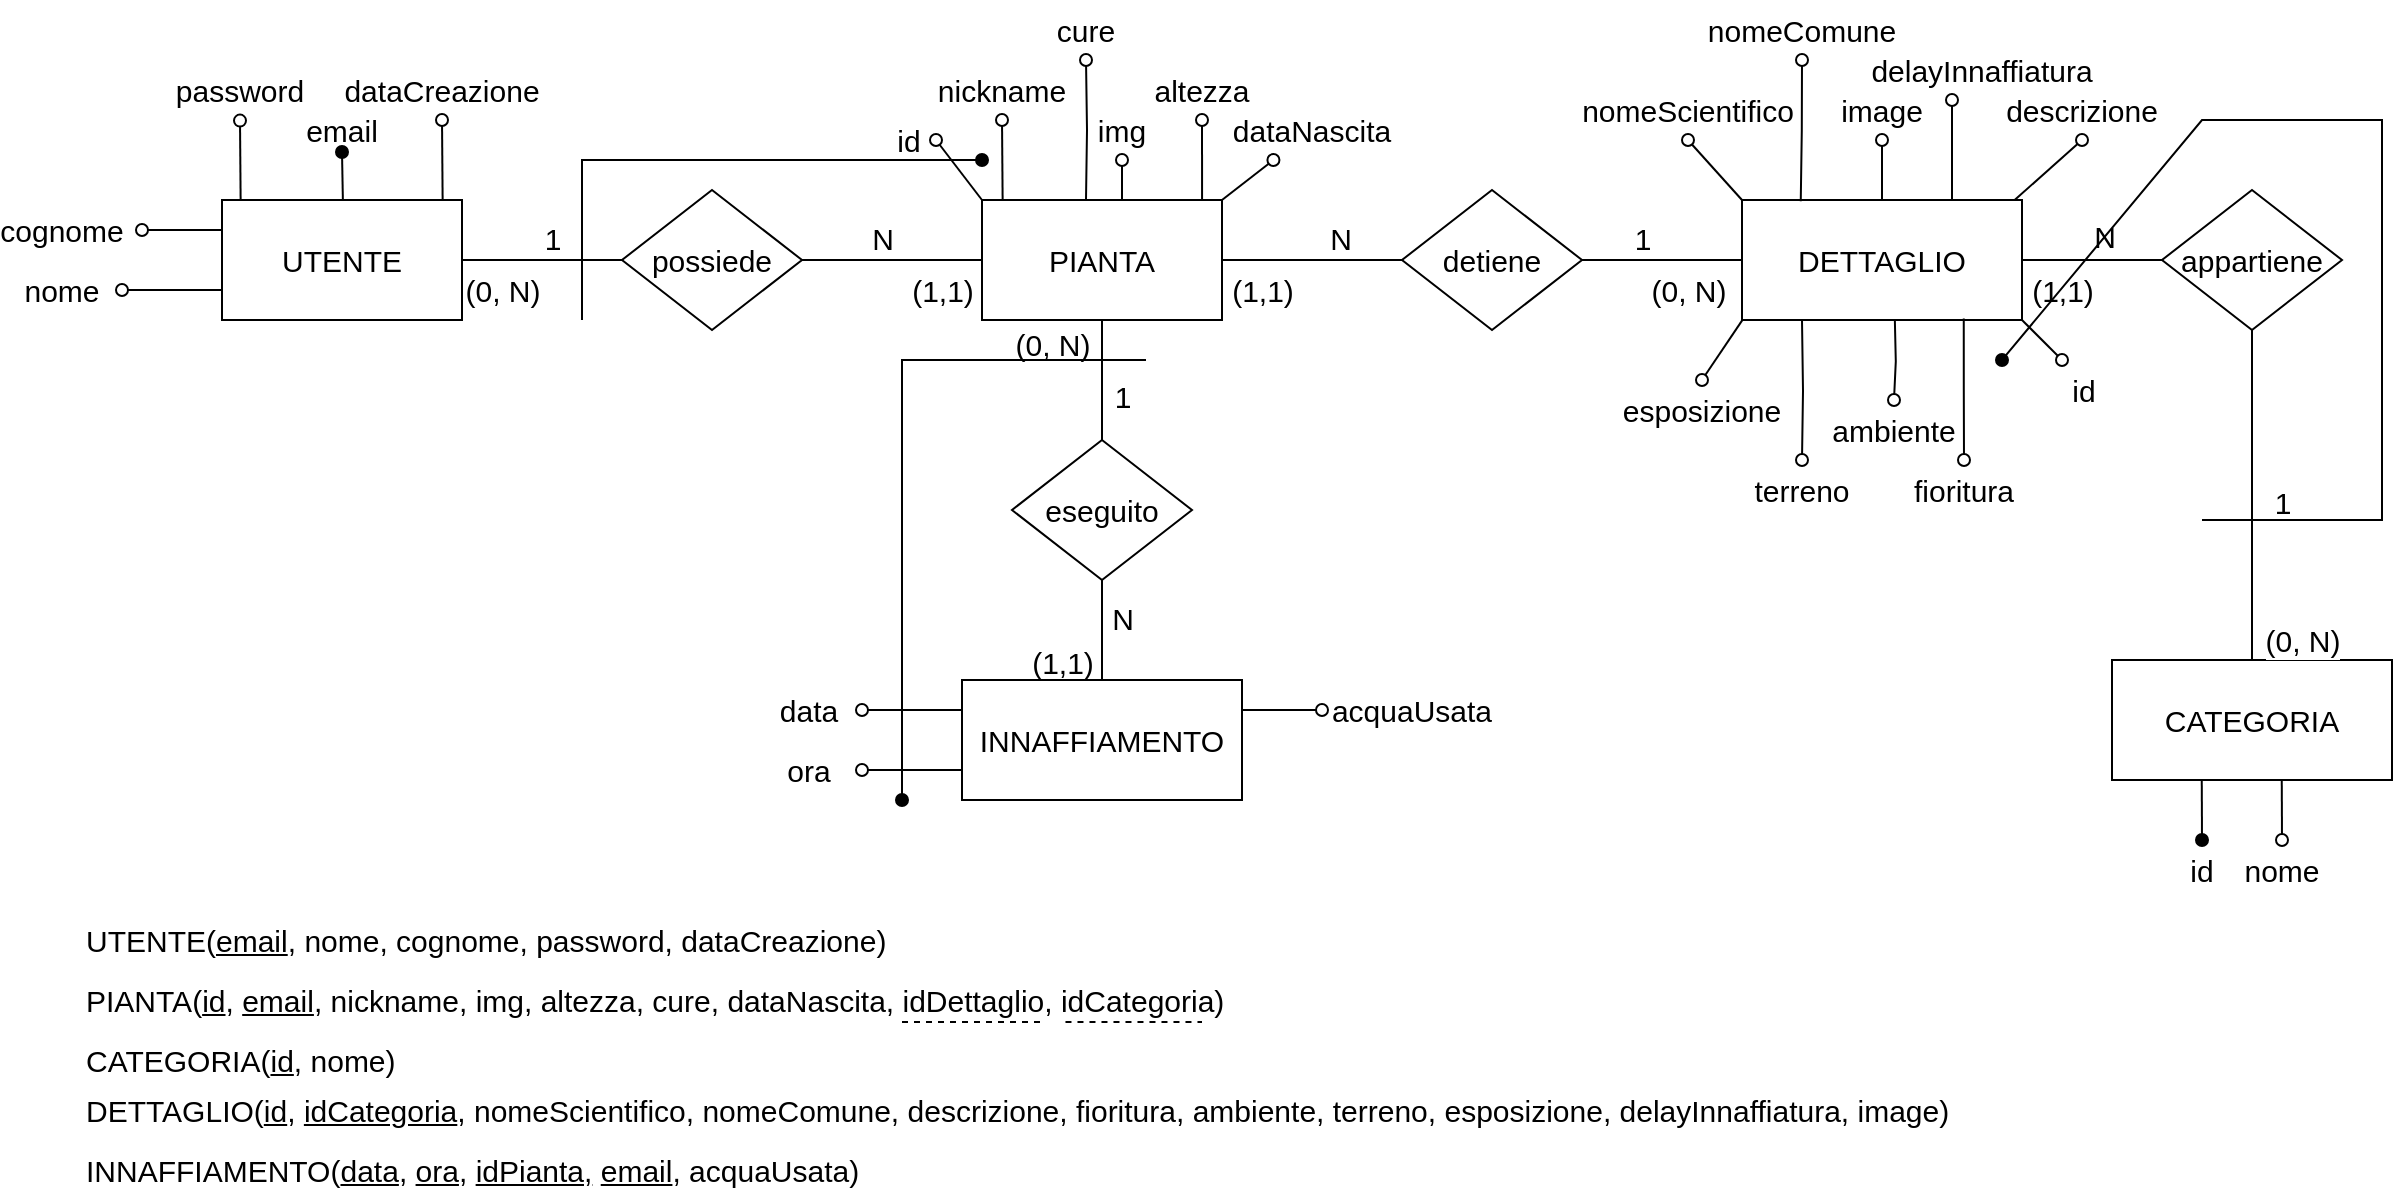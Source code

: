 <mxfile>
    <diagram name="Pagina-1" id="2FTz808jugDv5oUOylLB">
        <mxGraphModel dx="1500" dy="1078" grid="1" gridSize="10" guides="1" tooltips="1" connect="1" arrows="1" fold="1" page="1" pageScale="1" pageWidth="1654" pageHeight="1169" math="0" shadow="0">
            <root>
                <mxCell id="0"/>
                <mxCell id="1" parent="0"/>
                <mxCell id="IASzXW3OIHH04ZZgrj7t-2" style="edgeStyle=orthogonalEdgeStyle;rounded=0;orthogonalLoop=1;jettySize=auto;html=1;fontSize=15;endArrow=oval;endFill=1;exitX=0.763;exitY=0.004;exitDx=0;exitDy=0;exitPerimeter=0;" parent="1" edge="1">
                    <mxGeometry relative="1" as="geometry">
                        <mxPoint x="180" y="176" as="targetPoint"/>
                        <mxPoint x="180.56" y="206.54" as="sourcePoint"/>
                    </mxGeometry>
                </mxCell>
                <mxCell id="IASzXW3OIHH04ZZgrj7t-7" style="edgeStyle=orthogonalEdgeStyle;rounded=0;orthogonalLoop=1;jettySize=auto;html=1;entryX=0.5;entryY=1;entryDx=0;entryDy=0;fontSize=15;endArrow=oval;endFill=0;exitX=0.261;exitY=-0.005;exitDx=0;exitDy=0;exitPerimeter=0;" parent="1" target="IASzXW3OIHH04ZZgrj7t-6" edge="1">
                    <mxGeometry relative="1" as="geometry">
                        <mxPoint x="129.32" y="200.0" as="sourcePoint"/>
                    </mxGeometry>
                </mxCell>
                <mxCell id="IASzXW3OIHH04ZZgrj7t-10" style="edgeStyle=orthogonalEdgeStyle;rounded=0;orthogonalLoop=1;jettySize=auto;html=1;fontSize=15;endArrow=oval;endFill=0;exitX=0;exitY=0.75;exitDx=0;exitDy=0;" parent="1" source="IASzXW3OIHH04ZZgrj7t-1" target="IASzXW3OIHH04ZZgrj7t-5" edge="1">
                    <mxGeometry relative="1" as="geometry"/>
                </mxCell>
                <mxCell id="IASzXW3OIHH04ZZgrj7t-28" style="edgeStyle=none;rounded=0;orthogonalLoop=1;jettySize=auto;html=1;fontSize=15;endArrow=none;endFill=0;" parent="1" source="IASzXW3OIHH04ZZgrj7t-1" target="IASzXW3OIHH04ZZgrj7t-27" edge="1">
                    <mxGeometry relative="1" as="geometry"/>
                </mxCell>
                <mxCell id="IASzXW3OIHH04ZZgrj7t-30" value="(0, N)" style="edgeLabel;html=1;align=center;verticalAlign=middle;resizable=0;points=[];fontSize=15;" parent="IASzXW3OIHH04ZZgrj7t-28" vertex="1" connectable="0">
                    <mxGeometry x="-0.494" y="-1" relative="1" as="geometry">
                        <mxPoint y="14" as="offset"/>
                    </mxGeometry>
                </mxCell>
                <mxCell id="IASzXW3OIHH04ZZgrj7t-32" value="1" style="edgeLabel;html=1;align=center;verticalAlign=middle;resizable=0;points=[];fontSize=15;" parent="IASzXW3OIHH04ZZgrj7t-28" vertex="1" connectable="0">
                    <mxGeometry x="0.125" relative="1" as="geometry">
                        <mxPoint y="-11" as="offset"/>
                    </mxGeometry>
                </mxCell>
                <mxCell id="IASzXW3OIHH04ZZgrj7t-1" value="UTENTE" style="rounded=0;whiteSpace=wrap;html=1;fontSize=15;" parent="1" vertex="1">
                    <mxGeometry x="120" y="200" width="120" height="60" as="geometry"/>
                </mxCell>
                <mxCell id="IASzXW3OIHH04ZZgrj7t-3" value="email" style="text;html=1;strokeColor=none;fillColor=none;align=center;verticalAlign=middle;whiteSpace=wrap;rounded=0;fontSize=15;" parent="1" vertex="1">
                    <mxGeometry x="150" y="150" width="60" height="30" as="geometry"/>
                </mxCell>
                <mxCell id="IASzXW3OIHH04ZZgrj7t-4" value="cognome" style="text;html=1;strokeColor=none;fillColor=none;align=center;verticalAlign=middle;whiteSpace=wrap;rounded=0;fontSize=15;" parent="1" vertex="1">
                    <mxGeometry x="10" y="200" width="60" height="30" as="geometry"/>
                </mxCell>
                <mxCell id="IASzXW3OIHH04ZZgrj7t-5" value="nome" style="text;html=1;strokeColor=none;fillColor=none;align=center;verticalAlign=middle;whiteSpace=wrap;rounded=0;fontSize=15;" parent="1" vertex="1">
                    <mxGeometry x="10" y="230" width="60" height="30" as="geometry"/>
                </mxCell>
                <mxCell id="IASzXW3OIHH04ZZgrj7t-6" value="password" style="text;html=1;strokeColor=none;fillColor=none;align=center;verticalAlign=middle;whiteSpace=wrap;rounded=0;fontSize=15;" parent="1" vertex="1">
                    <mxGeometry x="99" y="130.3" width="60" height="30" as="geometry"/>
                </mxCell>
                <mxCell id="IASzXW3OIHH04ZZgrj7t-9" style="edgeStyle=orthogonalEdgeStyle;rounded=0;orthogonalLoop=1;jettySize=auto;html=1;fontSize=15;endArrow=oval;endFill=0;exitX=0;exitY=0.25;exitDx=0;exitDy=0;" parent="1" source="IASzXW3OIHH04ZZgrj7t-1" edge="1">
                    <mxGeometry relative="1" as="geometry">
                        <mxPoint x="161.32" y="209.7" as="sourcePoint"/>
                        <mxPoint x="80" y="215" as="targetPoint"/>
                        <Array as="points">
                            <mxPoint x="80" y="215"/>
                            <mxPoint x="80" y="215"/>
                        </Array>
                    </mxGeometry>
                </mxCell>
                <mxCell id="IASzXW3OIHH04ZZgrj7t-11" style="edgeStyle=orthogonalEdgeStyle;rounded=0;orthogonalLoop=1;jettySize=auto;html=1;fontSize=15;endArrow=oval;endFill=0;entryX=0.5;entryY=1;entryDx=0;entryDy=0;exitX=0.763;exitY=0.004;exitDx=0;exitDy=0;exitPerimeter=0;" parent="1" target="IASzXW3OIHH04ZZgrj7t-15" edge="1">
                    <mxGeometry relative="1" as="geometry">
                        <mxPoint x="569.97" y="160" as="targetPoint"/>
                        <mxPoint x="571.56" y="200.24" as="sourcePoint"/>
                    </mxGeometry>
                </mxCell>
                <mxCell id="IASzXW3OIHH04ZZgrj7t-12" style="edgeStyle=orthogonalEdgeStyle;rounded=0;orthogonalLoop=1;jettySize=auto;html=1;entryX=0.5;entryY=1;entryDx=0;entryDy=0;fontSize=15;endArrow=oval;endFill=0;exitX=0.261;exitY=-0.005;exitDx=0;exitDy=0;exitPerimeter=0;" parent="1" target="IASzXW3OIHH04ZZgrj7t-18" edge="1">
                    <mxGeometry relative="1" as="geometry">
                        <mxPoint x="510.32" y="199.7" as="sourcePoint"/>
                    </mxGeometry>
                </mxCell>
                <mxCell id="IASzXW3OIHH04ZZgrj7t-13" style="rounded=0;orthogonalLoop=1;jettySize=auto;html=1;fontSize=15;endArrow=oval;endFill=0;exitX=1;exitY=0;exitDx=0;exitDy=0;" parent="1" source="IASzXW3OIHH04ZZgrj7t-14" target="IASzXW3OIHH04ZZgrj7t-17" edge="1">
                    <mxGeometry relative="1" as="geometry"/>
                </mxCell>
                <mxCell id="IASzXW3OIHH04ZZgrj7t-36" style="edgeStyle=none;rounded=0;orthogonalLoop=1;jettySize=auto;html=1;fontSize=15;endArrow=none;endFill=0;" parent="1" source="IASzXW3OIHH04ZZgrj7t-14" target="IASzXW3OIHH04ZZgrj7t-35" edge="1">
                    <mxGeometry relative="1" as="geometry"/>
                </mxCell>
                <mxCell id="IASzXW3OIHH04ZZgrj7t-60" value="(1,1)" style="edgeLabel;html=1;align=center;verticalAlign=middle;resizable=0;points=[];fontSize=15;" parent="IASzXW3OIHH04ZZgrj7t-36" vertex="1" connectable="0">
                    <mxGeometry x="-0.449" y="1" relative="1" as="geometry">
                        <mxPoint x="-5" y="16" as="offset"/>
                    </mxGeometry>
                </mxCell>
                <mxCell id="IASzXW3OIHH04ZZgrj7t-62" value="N" style="edgeLabel;html=1;align=center;verticalAlign=middle;resizable=0;points=[];fontSize=15;" parent="IASzXW3OIHH04ZZgrj7t-36" vertex="1" connectable="0">
                    <mxGeometry x="0.318" y="1" relative="1" as="geometry">
                        <mxPoint x="-1" y="-10" as="offset"/>
                    </mxGeometry>
                </mxCell>
                <mxCell id="IASzXW3OIHH04ZZgrj7t-72" style="edgeStyle=none;rounded=0;orthogonalLoop=1;jettySize=auto;html=1;fontSize=15;endArrow=none;endFill=0;" parent="1" source="IASzXW3OIHH04ZZgrj7t-14" target="IASzXW3OIHH04ZZgrj7t-71" edge="1">
                    <mxGeometry relative="1" as="geometry"/>
                </mxCell>
                <mxCell id="IASzXW3OIHH04ZZgrj7t-97" value="(0, N)" style="edgeLabel;html=1;align=center;verticalAlign=middle;resizable=0;points=[];fontSize=15;" parent="IASzXW3OIHH04ZZgrj7t-72" vertex="1" connectable="0">
                    <mxGeometry x="0.209" y="1" relative="1" as="geometry">
                        <mxPoint x="-26" y="-25" as="offset"/>
                    </mxGeometry>
                </mxCell>
                <mxCell id="IASzXW3OIHH04ZZgrj7t-99" value="1" style="edgeLabel;html=1;align=center;verticalAlign=middle;resizable=0;points=[];fontSize=15;" parent="IASzXW3OIHH04ZZgrj7t-72" vertex="1" connectable="0">
                    <mxGeometry x="0.267" y="-1" relative="1" as="geometry">
                        <mxPoint x="11" as="offset"/>
                    </mxGeometry>
                </mxCell>
                <mxCell id="IASzXW3OIHH04ZZgrj7t-14" value="PIANTA" style="rounded=0;whiteSpace=wrap;html=1;fontSize=15;" parent="1" vertex="1">
                    <mxGeometry x="500" y="200" width="120" height="60" as="geometry"/>
                </mxCell>
                <mxCell id="IASzXW3OIHH04ZZgrj7t-15" value="img" style="text;html=1;strokeColor=none;fillColor=none;align=center;verticalAlign=middle;whiteSpace=wrap;rounded=0;fontSize=15;" parent="1" vertex="1">
                    <mxGeometry x="540" y="150" width="60" height="30" as="geometry"/>
                </mxCell>
                <mxCell id="IASzXW3OIHH04ZZgrj7t-16" value="id" style="text;html=1;strokeColor=none;fillColor=none;align=center;verticalAlign=middle;whiteSpace=wrap;rounded=0;fontSize=15;" parent="1" vertex="1">
                    <mxGeometry x="450" y="160" width="27" height="20" as="geometry"/>
                </mxCell>
                <mxCell id="IASzXW3OIHH04ZZgrj7t-17" value="dataNascita" style="text;html=1;strokeColor=none;fillColor=none;align=center;verticalAlign=middle;whiteSpace=wrap;rounded=0;fontSize=15;" parent="1" vertex="1">
                    <mxGeometry x="620" y="150" width="90" height="30" as="geometry"/>
                </mxCell>
                <mxCell id="IASzXW3OIHH04ZZgrj7t-18" value="nickname" style="text;html=1;strokeColor=none;fillColor=none;align=center;verticalAlign=middle;whiteSpace=wrap;rounded=0;fontSize=15;" parent="1" vertex="1">
                    <mxGeometry x="480" y="130" width="60" height="30" as="geometry"/>
                </mxCell>
                <mxCell id="IASzXW3OIHH04ZZgrj7t-19" style="rounded=0;orthogonalLoop=1;jettySize=auto;html=1;fontSize=15;endArrow=oval;endFill=0;exitX=0;exitY=0;exitDx=0;exitDy=0;entryX=1;entryY=0.5;entryDx=0;entryDy=0;" parent="1" source="IASzXW3OIHH04ZZgrj7t-14" target="IASzXW3OIHH04ZZgrj7t-16" edge="1">
                    <mxGeometry relative="1" as="geometry">
                        <mxPoint x="541.32" y="209.7" as="sourcePoint"/>
                        <mxPoint x="460" y="215.0" as="targetPoint"/>
                    </mxGeometry>
                </mxCell>
                <mxCell id="IASzXW3OIHH04ZZgrj7t-20" style="edgeStyle=orthogonalEdgeStyle;rounded=0;orthogonalLoop=1;jettySize=auto;html=1;entryX=0.5;entryY=1;entryDx=0;entryDy=0;fontSize=15;endArrow=oval;endFill=0;exitX=0.261;exitY=-0.005;exitDx=0;exitDy=0;exitPerimeter=0;" parent="1" target="IASzXW3OIHH04ZZgrj7t-21" edge="1">
                    <mxGeometry relative="1" as="geometry">
                        <mxPoint x="230.32" y="199.7" as="sourcePoint"/>
                    </mxGeometry>
                </mxCell>
                <mxCell id="IASzXW3OIHH04ZZgrj7t-21" value="dataCreazione" style="text;html=1;strokeColor=none;fillColor=none;align=center;verticalAlign=middle;whiteSpace=wrap;rounded=0;fontSize=15;" parent="1" vertex="1">
                    <mxGeometry x="200" y="130" width="60" height="30" as="geometry"/>
                </mxCell>
                <mxCell id="IASzXW3OIHH04ZZgrj7t-22" style="edgeStyle=orthogonalEdgeStyle;rounded=0;orthogonalLoop=1;jettySize=auto;html=1;entryX=0.5;entryY=1;entryDx=0;entryDy=0;fontSize=15;endArrow=oval;endFill=0;exitX=0.917;exitY=0.004;exitDx=0;exitDy=0;exitPerimeter=0;" parent="1" source="IASzXW3OIHH04ZZgrj7t-14" target="IASzXW3OIHH04ZZgrj7t-23" edge="1">
                    <mxGeometry relative="1" as="geometry">
                        <mxPoint x="597.32" y="199.7" as="sourcePoint"/>
                    </mxGeometry>
                </mxCell>
                <mxCell id="IASzXW3OIHH04ZZgrj7t-23" value="altezza" style="text;html=1;strokeColor=none;fillColor=none;align=center;verticalAlign=middle;whiteSpace=wrap;rounded=0;fontSize=15;" parent="1" vertex="1">
                    <mxGeometry x="580" y="130" width="60" height="30" as="geometry"/>
                </mxCell>
                <mxCell id="IASzXW3OIHH04ZZgrj7t-25" style="edgeStyle=orthogonalEdgeStyle;rounded=0;orthogonalLoop=1;jettySize=auto;html=1;entryX=0.5;entryY=1;entryDx=0;entryDy=0;fontSize=15;endArrow=oval;endFill=0;exitX=0.5;exitY=0;exitDx=0;exitDy=0;" parent="1" target="IASzXW3OIHH04ZZgrj7t-26" edge="1">
                    <mxGeometry relative="1" as="geometry">
                        <mxPoint x="552" y="200" as="sourcePoint"/>
                    </mxGeometry>
                </mxCell>
                <mxCell id="IASzXW3OIHH04ZZgrj7t-26" value="cure" style="text;html=1;strokeColor=none;fillColor=none;align=center;verticalAlign=middle;whiteSpace=wrap;rounded=0;fontSize=15;" parent="1" vertex="1">
                    <mxGeometry x="522" y="100" width="60" height="30" as="geometry"/>
                </mxCell>
                <mxCell id="IASzXW3OIHH04ZZgrj7t-29" style="edgeStyle=none;rounded=0;orthogonalLoop=1;jettySize=auto;html=1;fontSize=15;endArrow=none;endFill=0;" parent="1" source="IASzXW3OIHH04ZZgrj7t-27" target="IASzXW3OIHH04ZZgrj7t-14" edge="1">
                    <mxGeometry relative="1" as="geometry"/>
                </mxCell>
                <mxCell id="IASzXW3OIHH04ZZgrj7t-31" value="(1,1)" style="edgeLabel;html=1;align=center;verticalAlign=middle;resizable=0;points=[];fontSize=15;" parent="IASzXW3OIHH04ZZgrj7t-29" vertex="1" connectable="0">
                    <mxGeometry x="0.434" y="-1" relative="1" as="geometry">
                        <mxPoint x="5" y="14" as="offset"/>
                    </mxGeometry>
                </mxCell>
                <mxCell id="IASzXW3OIHH04ZZgrj7t-33" value="N" style="edgeLabel;html=1;align=center;verticalAlign=middle;resizable=0;points=[];fontSize=15;" parent="IASzXW3OIHH04ZZgrj7t-29" vertex="1" connectable="0">
                    <mxGeometry x="-0.116" y="-1" relative="1" as="geometry">
                        <mxPoint y="-12" as="offset"/>
                    </mxGeometry>
                </mxCell>
                <mxCell id="IASzXW3OIHH04ZZgrj7t-27" value="possiede" style="rhombus;whiteSpace=wrap;html=1;fontSize=15;" parent="1" vertex="1">
                    <mxGeometry x="320" y="195" width="90" height="70" as="geometry"/>
                </mxCell>
                <mxCell id="IASzXW3OIHH04ZZgrj7t-64" style="edgeStyle=none;rounded=0;orthogonalLoop=1;jettySize=auto;html=1;fontSize=15;endArrow=oval;endFill=0;exitX=1;exitY=1;exitDx=0;exitDy=0;" parent="1" source="IASzXW3OIHH04ZZgrj7t-34" edge="1">
                    <mxGeometry relative="1" as="geometry">
                        <mxPoint x="1040" y="280" as="targetPoint"/>
                    </mxGeometry>
                </mxCell>
                <mxCell id="IASzXW3OIHH04ZZgrj7t-69" style="edgeStyle=none;rounded=0;orthogonalLoop=1;jettySize=auto;html=1;fontSize=15;endArrow=none;endFill=0;" parent="1" source="IASzXW3OIHH04ZZgrj7t-34" target="IASzXW3OIHH04ZZgrj7t-68" edge="1">
                    <mxGeometry relative="1" as="geometry"/>
                </mxCell>
                <mxCell id="IASzXW3OIHH04ZZgrj7t-92" value="(1,1)" style="edgeLabel;html=1;align=center;verticalAlign=middle;resizable=0;points=[];fontSize=15;" parent="IASzXW3OIHH04ZZgrj7t-69" vertex="1" connectable="0">
                    <mxGeometry x="-0.659" y="2" relative="1" as="geometry">
                        <mxPoint x="8" y="17" as="offset"/>
                    </mxGeometry>
                </mxCell>
                <mxCell id="IASzXW3OIHH04ZZgrj7t-95" value="N" style="edgeLabel;html=1;align=center;verticalAlign=middle;resizable=0;points=[];fontSize=15;" parent="IASzXW3OIHH04ZZgrj7t-69" vertex="1" connectable="0">
                    <mxGeometry x="0.413" y="2" relative="1" as="geometry">
                        <mxPoint x="-9" y="-10" as="offset"/>
                    </mxGeometry>
                </mxCell>
                <mxCell id="2" style="edgeStyle=none;html=1;endArrow=oval;endFill=0;" parent="1" source="IASzXW3OIHH04ZZgrj7t-34" edge="1">
                    <mxGeometry relative="1" as="geometry">
                        <mxPoint x="950" y="170" as="targetPoint"/>
                    </mxGeometry>
                </mxCell>
                <mxCell id="IASzXW3OIHH04ZZgrj7t-34" value="DETTAGLIO" style="rounded=0;whiteSpace=wrap;html=1;fontSize=15;" parent="1" vertex="1">
                    <mxGeometry x="880" y="200" width="140" height="60" as="geometry"/>
                </mxCell>
                <mxCell id="IASzXW3OIHH04ZZgrj7t-37" style="edgeStyle=none;rounded=0;orthogonalLoop=1;jettySize=auto;html=1;fontSize=15;endArrow=none;endFill=0;" parent="1" source="IASzXW3OIHH04ZZgrj7t-35" target="IASzXW3OIHH04ZZgrj7t-34" edge="1">
                    <mxGeometry relative="1" as="geometry"/>
                </mxCell>
                <mxCell id="IASzXW3OIHH04ZZgrj7t-61" value="(0, N)" style="edgeLabel;html=1;align=center;verticalAlign=middle;resizable=0;points=[];fontSize=15;" parent="IASzXW3OIHH04ZZgrj7t-37" vertex="1" connectable="0">
                    <mxGeometry x="0.275" y="1" relative="1" as="geometry">
                        <mxPoint x="2" y="16" as="offset"/>
                    </mxGeometry>
                </mxCell>
                <mxCell id="IASzXW3OIHH04ZZgrj7t-63" value="1" style="edgeLabel;html=1;align=center;verticalAlign=middle;resizable=0;points=[];fontSize=15;" parent="IASzXW3OIHH04ZZgrj7t-37" vertex="1" connectable="0">
                    <mxGeometry x="-0.496" y="3" relative="1" as="geometry">
                        <mxPoint x="10" y="-8" as="offset"/>
                    </mxGeometry>
                </mxCell>
                <mxCell id="IASzXW3OIHH04ZZgrj7t-35" value="detiene" style="rhombus;whiteSpace=wrap;html=1;fontSize=15;" parent="1" vertex="1">
                    <mxGeometry x="710" y="195" width="90" height="70" as="geometry"/>
                </mxCell>
                <mxCell id="IASzXW3OIHH04ZZgrj7t-39" style="rounded=0;orthogonalLoop=1;jettySize=auto;html=1;entryX=0.5;entryY=1;entryDx=0;entryDy=0;fontSize=15;endArrow=oval;endFill=0;exitX=0;exitY=0;exitDx=0;exitDy=0;" parent="1" source="IASzXW3OIHH04ZZgrj7t-34" target="IASzXW3OIHH04ZZgrj7t-40" edge="1">
                    <mxGeometry relative="1" as="geometry">
                        <mxPoint x="896.32" y="199.7" as="sourcePoint"/>
                    </mxGeometry>
                </mxCell>
                <mxCell id="IASzXW3OIHH04ZZgrj7t-40" value="nomeScientifico" style="text;html=1;strokeColor=none;fillColor=none;align=center;verticalAlign=middle;whiteSpace=wrap;rounded=0;fontSize=15;" parent="1" vertex="1">
                    <mxGeometry x="800" y="140" width="106" height="30" as="geometry"/>
                </mxCell>
                <mxCell id="IASzXW3OIHH04ZZgrj7t-41" style="rounded=0;orthogonalLoop=1;jettySize=auto;html=1;entryX=0.5;entryY=1;entryDx=0;entryDy=0;fontSize=15;endArrow=oval;endFill=0;exitX=0.261;exitY=-0.005;exitDx=0;exitDy=0;exitPerimeter=0;" parent="1" target="IASzXW3OIHH04ZZgrj7t-42" edge="1">
                    <mxGeometry relative="1" as="geometry">
                        <mxPoint x="1016.32" y="200.0" as="sourcePoint"/>
                    </mxGeometry>
                </mxCell>
                <mxCell id="IASzXW3OIHH04ZZgrj7t-42" value="descrizione" style="text;html=1;strokeColor=none;fillColor=none;align=center;verticalAlign=middle;whiteSpace=wrap;rounded=0;fontSize=15;" parent="1" vertex="1">
                    <mxGeometry x="1020" y="140" width="60" height="30" as="geometry"/>
                </mxCell>
                <mxCell id="IASzXW3OIHH04ZZgrj7t-44" style="rounded=0;orthogonalLoop=1;jettySize=auto;html=1;entryX=0.5;entryY=0;entryDx=0;entryDy=0;fontSize=15;endArrow=oval;endFill=0;exitX=0.153;exitY=0.995;exitDx=0;exitDy=0;exitPerimeter=0;" parent="1" target="IASzXW3OIHH04ZZgrj7t-45" edge="1">
                    <mxGeometry relative="1" as="geometry">
                        <mxPoint x="880.42" y="259.7" as="sourcePoint"/>
                    </mxGeometry>
                </mxCell>
                <mxCell id="IASzXW3OIHH04ZZgrj7t-45" value="esposizione" style="text;html=1;strokeColor=none;fillColor=none;align=center;verticalAlign=middle;whiteSpace=wrap;rounded=0;fontSize=15;" parent="1" vertex="1">
                    <mxGeometry x="830" y="290" width="60" height="30" as="geometry"/>
                </mxCell>
                <mxCell id="IASzXW3OIHH04ZZgrj7t-47" style="edgeStyle=orthogonalEdgeStyle;rounded=0;orthogonalLoop=1;jettySize=auto;html=1;entryX=0.5;entryY=0;entryDx=0;entryDy=0;fontSize=15;endArrow=oval;endFill=0;exitX=0.153;exitY=0.995;exitDx=0;exitDy=0;exitPerimeter=0;" parent="1" target="IASzXW3OIHH04ZZgrj7t-48" edge="1">
                    <mxGeometry relative="1" as="geometry">
                        <mxPoint x="956.42" y="259.7" as="sourcePoint"/>
                    </mxGeometry>
                </mxCell>
                <mxCell id="IASzXW3OIHH04ZZgrj7t-48" value="ambiente" style="text;html=1;strokeColor=none;fillColor=none;align=center;verticalAlign=middle;whiteSpace=wrap;rounded=0;fontSize=15;" parent="1" vertex="1">
                    <mxGeometry x="926" y="300" width="60" height="30" as="geometry"/>
                </mxCell>
                <mxCell id="IASzXW3OIHH04ZZgrj7t-49" style="edgeStyle=orthogonalEdgeStyle;rounded=0;orthogonalLoop=1;jettySize=auto;html=1;entryX=0.5;entryY=0;entryDx=0;entryDy=0;fontSize=15;endArrow=oval;endFill=0;" parent="1" target="IASzXW3OIHH04ZZgrj7t-50" edge="1">
                    <mxGeometry relative="1" as="geometry">
                        <mxPoint x="910" y="260" as="sourcePoint"/>
                    </mxGeometry>
                </mxCell>
                <mxCell id="IASzXW3OIHH04ZZgrj7t-50" value="terreno" style="text;html=1;strokeColor=none;fillColor=none;align=center;verticalAlign=middle;whiteSpace=wrap;rounded=0;fontSize=15;" parent="1" vertex="1">
                    <mxGeometry x="880" y="330" width="60" height="30" as="geometry"/>
                </mxCell>
                <mxCell id="IASzXW3OIHH04ZZgrj7t-51" style="edgeStyle=orthogonalEdgeStyle;rounded=0;orthogonalLoop=1;jettySize=auto;html=1;entryX=0.5;entryY=1;entryDx=0;entryDy=0;fontSize=15;endArrow=oval;endFill=0;exitX=0.367;exitY=0.01;exitDx=0;exitDy=0;exitPerimeter=0;" parent="1" target="IASzXW3OIHH04ZZgrj7t-52" edge="1">
                    <mxGeometry relative="1" as="geometry">
                        <mxPoint x="909.38" y="200.6" as="sourcePoint"/>
                    </mxGeometry>
                </mxCell>
                <mxCell id="IASzXW3OIHH04ZZgrj7t-52" value="nomeComune" style="text;html=1;strokeColor=none;fillColor=none;align=center;verticalAlign=middle;whiteSpace=wrap;rounded=0;fontSize=15;" parent="1" vertex="1">
                    <mxGeometry x="880" y="100.0" width="60" height="30" as="geometry"/>
                </mxCell>
                <mxCell id="IASzXW3OIHH04ZZgrj7t-54" style="edgeStyle=orthogonalEdgeStyle;rounded=0;orthogonalLoop=1;jettySize=auto;html=1;entryX=0.5;entryY=0;entryDx=0;entryDy=0;fontSize=15;endArrow=oval;endFill=0;exitX=0.792;exitY=0.988;exitDx=0;exitDy=0;exitPerimeter=0;" parent="1" source="IASzXW3OIHH04ZZgrj7t-34" target="IASzXW3OIHH04ZZgrj7t-55" edge="1">
                    <mxGeometry relative="1" as="geometry">
                        <mxPoint x="990.42" y="289.7" as="sourcePoint"/>
                    </mxGeometry>
                </mxCell>
                <mxCell id="IASzXW3OIHH04ZZgrj7t-55" value="fioritura" style="text;html=1;strokeColor=none;fillColor=none;align=center;verticalAlign=middle;whiteSpace=wrap;rounded=0;fontSize=15;" parent="1" vertex="1">
                    <mxGeometry x="961" y="330" width="60" height="30" as="geometry"/>
                </mxCell>
                <mxCell id="IASzXW3OIHH04ZZgrj7t-56" style="rounded=0;orthogonalLoop=1;jettySize=auto;html=1;entryX=0.25;entryY=1;entryDx=0;entryDy=0;fontSize=15;endArrow=oval;endFill=0;exitX=0.75;exitY=0;exitDx=0;exitDy=0;" parent="1" source="IASzXW3OIHH04ZZgrj7t-34" target="IASzXW3OIHH04ZZgrj7t-57" edge="1">
                    <mxGeometry relative="1" as="geometry">
                        <mxPoint x="1070.42" y="260.0" as="sourcePoint"/>
                    </mxGeometry>
                </mxCell>
                <mxCell id="IASzXW3OIHH04ZZgrj7t-57" value="delayInnaffiatura" style="text;html=1;strokeColor=none;fillColor=none;align=center;verticalAlign=middle;whiteSpace=wrap;rounded=0;fontSize=15;" parent="1" vertex="1">
                    <mxGeometry x="970" y="120" width="60" height="30" as="geometry"/>
                </mxCell>
                <mxCell id="IASzXW3OIHH04ZZgrj7t-65" value="id" style="text;html=1;strokeColor=none;fillColor=none;align=center;verticalAlign=middle;whiteSpace=wrap;rounded=0;fontSize=15;" parent="1" vertex="1">
                    <mxGeometry x="1021" y="280" width="60" height="30" as="geometry"/>
                </mxCell>
                <mxCell id="IASzXW3OIHH04ZZgrj7t-67" value="CATEGORIA" style="rounded=0;whiteSpace=wrap;html=1;fontSize=15;" parent="1" vertex="1">
                    <mxGeometry x="1065" y="430" width="140" height="60" as="geometry"/>
                </mxCell>
                <mxCell id="IASzXW3OIHH04ZZgrj7t-70" style="edgeStyle=none;rounded=0;orthogonalLoop=1;jettySize=auto;html=1;fontSize=15;endArrow=none;endFill=0;" parent="1" source="IASzXW3OIHH04ZZgrj7t-68" target="IASzXW3OIHH04ZZgrj7t-67" edge="1">
                    <mxGeometry relative="1" as="geometry"/>
                </mxCell>
                <mxCell id="IASzXW3OIHH04ZZgrj7t-93" value="(0, N)" style="edgeLabel;html=1;align=center;verticalAlign=middle;resizable=0;points=[];fontSize=15;" parent="IASzXW3OIHH04ZZgrj7t-70" vertex="1" connectable="0">
                    <mxGeometry x="0.575" y="1" relative="1" as="geometry">
                        <mxPoint x="24" y="25" as="offset"/>
                    </mxGeometry>
                </mxCell>
                <mxCell id="IASzXW3OIHH04ZZgrj7t-96" value="1" style="edgeLabel;html=1;align=center;verticalAlign=middle;resizable=0;points=[];fontSize=15;" parent="IASzXW3OIHH04ZZgrj7t-70" vertex="1" connectable="0">
                    <mxGeometry x="-0.135" relative="1" as="geometry">
                        <mxPoint x="15" y="14" as="offset"/>
                    </mxGeometry>
                </mxCell>
                <mxCell id="IASzXW3OIHH04ZZgrj7t-68" value="appartiene" style="rhombus;whiteSpace=wrap;html=1;fontSize=15;" parent="1" vertex="1">
                    <mxGeometry x="1090" y="195" width="90" height="70" as="geometry"/>
                </mxCell>
                <mxCell id="IASzXW3OIHH04ZZgrj7t-74" style="edgeStyle=none;rounded=0;orthogonalLoop=1;jettySize=auto;html=1;fontSize=15;endArrow=none;endFill=0;" parent="1" source="IASzXW3OIHH04ZZgrj7t-71" target="IASzXW3OIHH04ZZgrj7t-73" edge="1">
                    <mxGeometry relative="1" as="geometry"/>
                </mxCell>
                <mxCell id="IASzXW3OIHH04ZZgrj7t-98" value="(1,1)" style="edgeLabel;html=1;align=center;verticalAlign=middle;resizable=0;points=[];fontSize=15;" parent="IASzXW3OIHH04ZZgrj7t-74" vertex="1" connectable="0">
                    <mxGeometry x="0.389" relative="1" as="geometry">
                        <mxPoint x="-20" y="6" as="offset"/>
                    </mxGeometry>
                </mxCell>
                <mxCell id="IASzXW3OIHH04ZZgrj7t-100" value="N" style="edgeLabel;html=1;align=center;verticalAlign=middle;resizable=0;points=[];fontSize=15;" parent="IASzXW3OIHH04ZZgrj7t-74" vertex="1" connectable="0">
                    <mxGeometry x="-0.242" relative="1" as="geometry">
                        <mxPoint x="10" as="offset"/>
                    </mxGeometry>
                </mxCell>
                <mxCell id="IASzXW3OIHH04ZZgrj7t-71" value="eseguito" style="rhombus;whiteSpace=wrap;html=1;fontSize=15;" parent="1" vertex="1">
                    <mxGeometry x="515" y="320" width="90" height="70" as="geometry"/>
                </mxCell>
                <mxCell id="IASzXW3OIHH04ZZgrj7t-86" style="edgeStyle=none;rounded=0;orthogonalLoop=1;jettySize=auto;html=1;fontSize=15;startArrow=none;startFill=0;endArrow=oval;endFill=0;" parent="1" edge="1">
                    <mxGeometry relative="1" as="geometry">
                        <mxPoint x="440" y="455" as="targetPoint"/>
                        <mxPoint x="490" y="455" as="sourcePoint"/>
                    </mxGeometry>
                </mxCell>
                <mxCell id="IASzXW3OIHH04ZZgrj7t-73" value="INNAFFIAMENTO" style="rounded=0;whiteSpace=wrap;html=1;fontSize=15;" parent="1" vertex="1">
                    <mxGeometry x="490" y="440" width="140" height="60" as="geometry"/>
                </mxCell>
                <mxCell id="IASzXW3OIHH04ZZgrj7t-76" style="edgeStyle=orthogonalEdgeStyle;rounded=0;orthogonalLoop=1;jettySize=auto;html=1;entryX=0.5;entryY=0;entryDx=0;entryDy=0;fontSize=15;endArrow=oval;endFill=0;exitX=0.792;exitY=0.988;exitDx=0;exitDy=0;exitPerimeter=0;" parent="1" target="IASzXW3OIHH04ZZgrj7t-77" edge="1">
                    <mxGeometry relative="1" as="geometry">
                        <mxPoint x="1149.88" y="490" as="sourcePoint"/>
                    </mxGeometry>
                </mxCell>
                <mxCell id="IASzXW3OIHH04ZZgrj7t-77" value="nome" style="text;html=1;strokeColor=none;fillColor=none;align=center;verticalAlign=middle;whiteSpace=wrap;rounded=0;fontSize=15;" parent="1" vertex="1">
                    <mxGeometry x="1120" y="520" width="60" height="30" as="geometry"/>
                </mxCell>
                <mxCell id="IASzXW3OIHH04ZZgrj7t-79" style="edgeStyle=orthogonalEdgeStyle;rounded=0;orthogonalLoop=1;jettySize=auto;html=1;entryX=0.5;entryY=0;entryDx=0;entryDy=0;fontSize=15;endArrow=oval;endFill=1;exitX=0.792;exitY=0.988;exitDx=0;exitDy=0;exitPerimeter=0;" parent="1" target="IASzXW3OIHH04ZZgrj7t-80" edge="1">
                    <mxGeometry relative="1" as="geometry">
                        <mxPoint x="1109.88" y="490" as="sourcePoint"/>
                    </mxGeometry>
                </mxCell>
                <mxCell id="IASzXW3OIHH04ZZgrj7t-80" value="id" style="text;html=1;strokeColor=none;fillColor=none;align=center;verticalAlign=middle;whiteSpace=wrap;rounded=0;fontSize=15;" parent="1" vertex="1">
                    <mxGeometry x="1080" y="520" width="60" height="30" as="geometry"/>
                </mxCell>
                <mxCell id="IASzXW3OIHH04ZZgrj7t-83" value="" style="endArrow=none;html=1;rounded=0;fontSize=15;startArrow=oval;startFill=1;" parent="1" edge="1">
                    <mxGeometry width="50" height="50" relative="1" as="geometry">
                        <mxPoint x="1010" y="280" as="sourcePoint"/>
                        <mxPoint x="1110" y="360" as="targetPoint"/>
                        <Array as="points">
                            <mxPoint x="1110" y="160"/>
                            <mxPoint x="1200" y="160"/>
                            <mxPoint x="1200" y="360"/>
                        </Array>
                    </mxGeometry>
                </mxCell>
                <mxCell id="IASzXW3OIHH04ZZgrj7t-84" value="" style="endArrow=oval;html=1;rounded=0;fontSize=15;endFill=1;" parent="1" edge="1">
                    <mxGeometry width="50" height="50" relative="1" as="geometry">
                        <mxPoint x="300" y="260" as="sourcePoint"/>
                        <mxPoint x="500" y="180" as="targetPoint"/>
                        <Array as="points">
                            <mxPoint x="300" y="180"/>
                        </Array>
                    </mxGeometry>
                </mxCell>
                <mxCell id="IASzXW3OIHH04ZZgrj7t-85" value="" style="endArrow=none;html=1;rounded=0;fontSize=15;startArrow=oval;startFill=1;" parent="1" edge="1">
                    <mxGeometry width="50" height="50" relative="1" as="geometry">
                        <mxPoint x="460" y="500" as="sourcePoint"/>
                        <mxPoint x="582" y="280" as="targetPoint"/>
                        <Array as="points">
                            <mxPoint x="460" y="280"/>
                        </Array>
                    </mxGeometry>
                </mxCell>
                <mxCell id="IASzXW3OIHH04ZZgrj7t-87" value="data" style="text;html=1;strokeColor=none;fillColor=none;align=center;verticalAlign=middle;whiteSpace=wrap;rounded=0;fontSize=15;" parent="1" vertex="1">
                    <mxGeometry x="400" y="440" width="27" height="30" as="geometry"/>
                </mxCell>
                <mxCell id="IASzXW3OIHH04ZZgrj7t-88" style="edgeStyle=none;rounded=0;orthogonalLoop=1;jettySize=auto;html=1;fontSize=15;startArrow=none;startFill=0;endArrow=oval;endFill=0;" parent="1" edge="1">
                    <mxGeometry relative="1" as="geometry">
                        <mxPoint x="440" y="485" as="targetPoint"/>
                        <mxPoint x="490" y="485" as="sourcePoint"/>
                    </mxGeometry>
                </mxCell>
                <mxCell id="IASzXW3OIHH04ZZgrj7t-89" value="ora" style="text;html=1;strokeColor=none;fillColor=none;align=center;verticalAlign=middle;whiteSpace=wrap;rounded=0;fontSize=15;" parent="1" vertex="1">
                    <mxGeometry x="400" y="470" width="27" height="30" as="geometry"/>
                </mxCell>
                <mxCell id="IASzXW3OIHH04ZZgrj7t-90" style="edgeStyle=none;rounded=0;orthogonalLoop=1;jettySize=auto;html=1;fontSize=15;startArrow=none;startFill=0;endArrow=oval;endFill=0;exitX=1;exitY=0.25;exitDx=0;exitDy=0;entryX=0;entryY=0.5;entryDx=0;entryDy=0;" parent="1" source="IASzXW3OIHH04ZZgrj7t-73" target="IASzXW3OIHH04ZZgrj7t-91" edge="1">
                    <mxGeometry relative="1" as="geometry">
                        <mxPoint x="458.5" y="515" as="targetPoint"/>
                        <mxPoint x="508.5" y="515" as="sourcePoint"/>
                    </mxGeometry>
                </mxCell>
                <mxCell id="IASzXW3OIHH04ZZgrj7t-91" value="acquaUsata" style="text;html=1;strokeColor=none;fillColor=none;align=center;verticalAlign=middle;whiteSpace=wrap;rounded=0;fontSize=15;" parent="1" vertex="1">
                    <mxGeometry x="670" y="440" width="90" height="30" as="geometry"/>
                </mxCell>
                <mxCell id="Ojge00qKX2KDr0K5e2h9-1" value="UTENTE(&lt;u&gt;email&lt;/u&gt;, nome, cognome, password, dataCreazione)" style="text;html=1;strokeColor=none;fillColor=none;align=left;verticalAlign=middle;whiteSpace=wrap;rounded=0;fontSize=15;" parent="1" vertex="1">
                    <mxGeometry x="50" y="555" width="430" height="30" as="geometry"/>
                </mxCell>
                <mxCell id="Ojge00qKX2KDr0K5e2h9-2" value="PIANTA(&lt;u&gt;id&lt;/u&gt;, &lt;u&gt;email&lt;/u&gt;, nickname, img, altezza, cure, dataNascita, idDettaglio, idCategoria)&amp;nbsp;" style="text;html=1;strokeColor=none;fillColor=none;align=left;verticalAlign=middle;whiteSpace=wrap;rounded=0;fontSize=15;" parent="1" vertex="1">
                    <mxGeometry x="50" y="585" width="590" height="30" as="geometry"/>
                </mxCell>
                <mxCell id="Ojge00qKX2KDr0K5e2h9-3" value="CATEGORIA(&lt;u&gt;id&lt;/u&gt;, nome)" style="text;html=1;strokeColor=none;fillColor=none;align=left;verticalAlign=middle;whiteSpace=wrap;rounded=0;fontSize=15;" parent="1" vertex="1">
                    <mxGeometry x="50" y="615" width="430" height="30" as="geometry"/>
                </mxCell>
                <mxCell id="Ojge00qKX2KDr0K5e2h9-4" value="&lt;div style=&quot;&quot;&gt;&lt;span style=&quot;background-color: initial;&quot;&gt;DETTAGLIO(&lt;/span&gt;&lt;u style=&quot;background-color: initial;&quot;&gt;id&lt;/u&gt;&lt;span style=&quot;background-color: initial;&quot;&gt;, &lt;/span&gt;&lt;u style=&quot;background-color: initial;&quot;&gt;idCategoria&lt;/u&gt;&lt;span style=&quot;background-color: initial;&quot;&gt;, nomeScientifico, nomeComune, descrizione, fioritura, ambiente, terreno, esposizione, delayInnaffiatura, image)&lt;/span&gt;&lt;/div&gt;" style="text;html=1;strokeColor=none;fillColor=none;align=left;verticalAlign=middle;whiteSpace=wrap;rounded=0;fontSize=15;" parent="1" vertex="1">
                    <mxGeometry x="50" y="640" width="940" height="30" as="geometry"/>
                </mxCell>
                <mxCell id="Ojge00qKX2KDr0K5e2h9-5" value="" style="endArrow=none;dashed=1;html=1;strokeWidth=1;rounded=0;fontSize=15;" parent="1" edge="1">
                    <mxGeometry width="50" height="50" relative="1" as="geometry">
                        <mxPoint x="460" y="611" as="sourcePoint"/>
                        <mxPoint x="530" y="611" as="targetPoint"/>
                    </mxGeometry>
                </mxCell>
                <mxCell id="Ojge00qKX2KDr0K5e2h9-7" value="" style="endArrow=none;dashed=1;html=1;strokeWidth=1;rounded=0;fontSize=15;" parent="1" edge="1">
                    <mxGeometry width="50" height="50" relative="1" as="geometry">
                        <mxPoint x="541.74" y="611.01" as="sourcePoint"/>
                        <mxPoint x="610" y="611" as="targetPoint"/>
                    </mxGeometry>
                </mxCell>
                <mxCell id="Ojge00qKX2KDr0K5e2h9-8" value="INNAFFIAMENTO(&lt;u&gt;data&lt;/u&gt;, &lt;u&gt;ora&lt;/u&gt;, &lt;u&gt;idPianta,&lt;/u&gt;&amp;nbsp;&lt;u&gt;email&lt;/u&gt;, acquaUsata)" style="text;html=1;strokeColor=none;fillColor=none;align=left;verticalAlign=middle;whiteSpace=wrap;rounded=0;fontSize=15;" parent="1" vertex="1">
                    <mxGeometry x="50" y="670" width="430" height="30" as="geometry"/>
                </mxCell>
                <mxCell id="3" value="image" style="text;html=1;strokeColor=none;fillColor=none;align=center;verticalAlign=middle;whiteSpace=wrap;rounded=0;fontSize=15;" parent="1" vertex="1">
                    <mxGeometry x="920" y="140" width="60" height="30" as="geometry"/>
                </mxCell>
            </root>
        </mxGraphModel>
    </diagram>
</mxfile>
